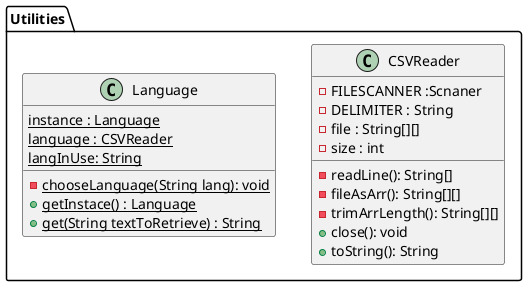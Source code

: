@startuml
'https://plantuml.com/class-diagram

skinparam groupInheritance 2

skinparam linetype polyline
package Utilities
{
  class CSVReader{
    -FILESCANNER :Scnaner
    -DELIMITER : String
    -file : String[][]
    -size : int

    -readLine(): String[]
    -fileAsArr(): String[][]
    -trimArrLength(): String[][]
    +close(): void
    +toString(): String
  }
  class Language{
     {static} instance : Language
     {static} language : CSVReader
     {static} langInUse: String

     {static} -chooseLanguage(String lang): void
     {static} +getInstace() : Language
     {static} +get(String textToRetrieve) : String


  }
}



@enduml